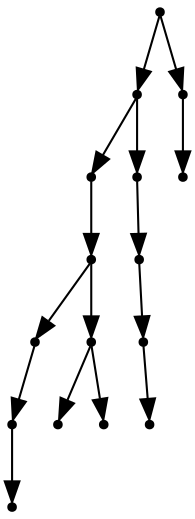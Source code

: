 digraph {
  15 [shape=point];
  12 [shape=point];
  7 [shape=point];
  6 [shape=point];
  2 [shape=point];
  1 [shape=point];
  0 [shape=point];
  5 [shape=point];
  3 [shape=point];
  4 [shape=point];
  11 [shape=point];
  10 [shape=point];
  9 [shape=point];
  8 [shape=point];
  14 [shape=point];
  13 [shape=point];
15 -> 12;
12 -> 7;
7 -> 6;
6 -> 2;
2 -> 1;
1 -> 0;
6 -> 5;
5 -> 3;
5 -> 4;
12 -> 11;
11 -> 10;
10 -> 9;
9 -> 8;
15 -> 14;
14 -> 13;
}
